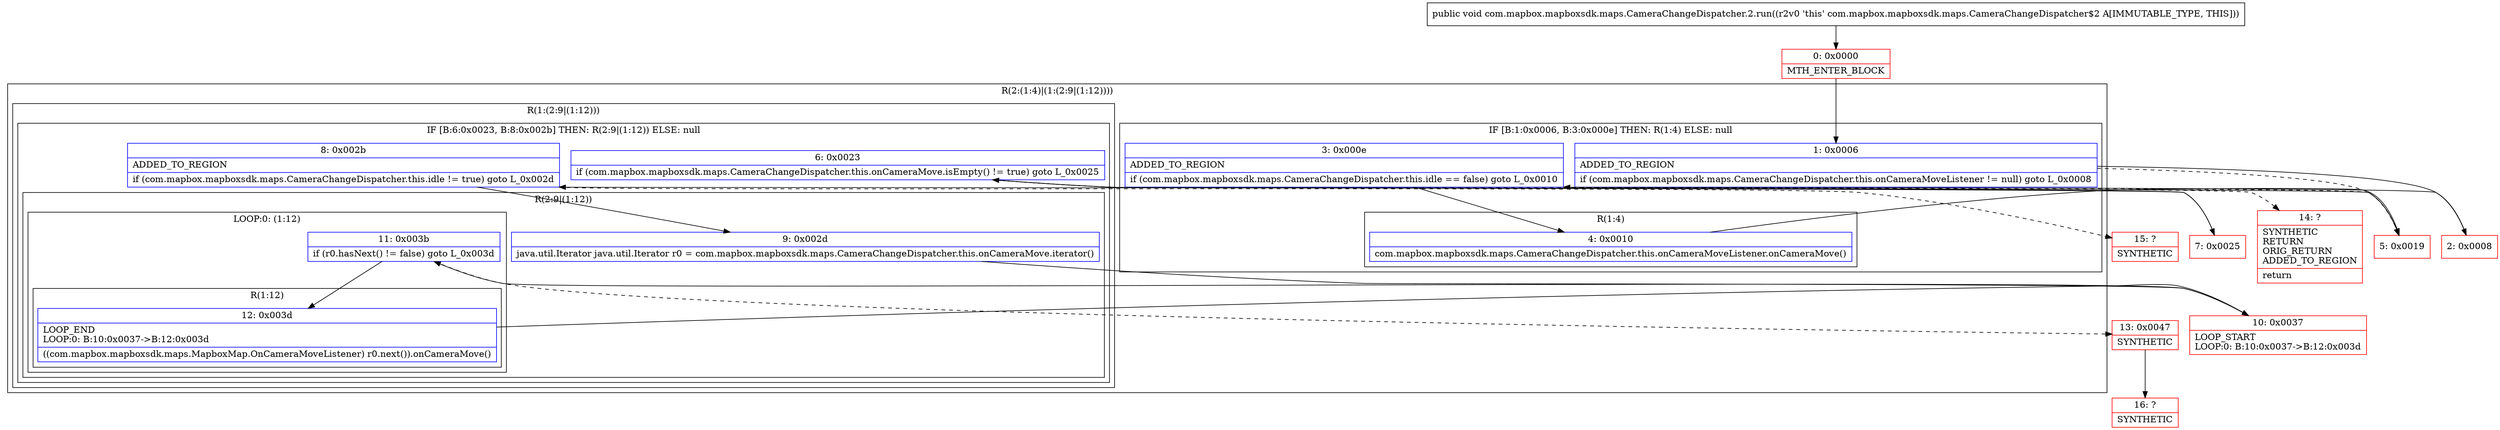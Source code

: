digraph "CFG forcom.mapbox.mapboxsdk.maps.CameraChangeDispatcher.2.run()V" {
subgraph cluster_Region_1300736554 {
label = "R(2:(1:4)|(1:(2:9|(1:12))))";
node [shape=record,color=blue];
subgraph cluster_IfRegion_822002977 {
label = "IF [B:1:0x0006, B:3:0x000e] THEN: R(1:4) ELSE: null";
node [shape=record,color=blue];
Node_1 [shape=record,label="{1\:\ 0x0006|ADDED_TO_REGION\l|if (com.mapbox.mapboxsdk.maps.CameraChangeDispatcher.this.onCameraMoveListener != null) goto L_0x0008\l}"];
Node_3 [shape=record,label="{3\:\ 0x000e|ADDED_TO_REGION\l|if (com.mapbox.mapboxsdk.maps.CameraChangeDispatcher.this.idle == false) goto L_0x0010\l}"];
subgraph cluster_Region_74952917 {
label = "R(1:4)";
node [shape=record,color=blue];
Node_4 [shape=record,label="{4\:\ 0x0010|com.mapbox.mapboxsdk.maps.CameraChangeDispatcher.this.onCameraMoveListener.onCameraMove()\l}"];
}
}
subgraph cluster_Region_1773996134 {
label = "R(1:(2:9|(1:12)))";
node [shape=record,color=blue];
subgraph cluster_IfRegion_421214593 {
label = "IF [B:6:0x0023, B:8:0x002b] THEN: R(2:9|(1:12)) ELSE: null";
node [shape=record,color=blue];
Node_6 [shape=record,label="{6\:\ 0x0023|if (com.mapbox.mapboxsdk.maps.CameraChangeDispatcher.this.onCameraMove.isEmpty() != true) goto L_0x0025\l}"];
Node_8 [shape=record,label="{8\:\ 0x002b|ADDED_TO_REGION\l|if (com.mapbox.mapboxsdk.maps.CameraChangeDispatcher.this.idle != true) goto L_0x002d\l}"];
subgraph cluster_Region_960554026 {
label = "R(2:9|(1:12))";
node [shape=record,color=blue];
Node_9 [shape=record,label="{9\:\ 0x002d|java.util.Iterator java.util.Iterator r0 = com.mapbox.mapboxsdk.maps.CameraChangeDispatcher.this.onCameraMove.iterator()\l}"];
subgraph cluster_LoopRegion_1845214638 {
label = "LOOP:0: (1:12)";
node [shape=record,color=blue];
Node_11 [shape=record,label="{11\:\ 0x003b|if (r0.hasNext() != false) goto L_0x003d\l}"];
subgraph cluster_Region_582590883 {
label = "R(1:12)";
node [shape=record,color=blue];
Node_12 [shape=record,label="{12\:\ 0x003d|LOOP_END\lLOOP:0: B:10:0x0037\-\>B:12:0x003d\l|((com.mapbox.mapboxsdk.maps.MapboxMap.OnCameraMoveListener) r0.next()).onCameraMove()\l}"];
}
}
}
}
}
}
Node_0 [shape=record,color=red,label="{0\:\ 0x0000|MTH_ENTER_BLOCK\l}"];
Node_2 [shape=record,color=red,label="{2\:\ 0x0008}"];
Node_5 [shape=record,color=red,label="{5\:\ 0x0019}"];
Node_7 [shape=record,color=red,label="{7\:\ 0x0025}"];
Node_10 [shape=record,color=red,label="{10\:\ 0x0037|LOOP_START\lLOOP:0: B:10:0x0037\-\>B:12:0x003d\l}"];
Node_13 [shape=record,color=red,label="{13\:\ 0x0047|SYNTHETIC\l}"];
Node_14 [shape=record,color=red,label="{14\:\ ?|SYNTHETIC\lRETURN\lORIG_RETURN\lADDED_TO_REGION\l|return\l}"];
Node_15 [shape=record,color=red,label="{15\:\ ?|SYNTHETIC\l}"];
Node_16 [shape=record,color=red,label="{16\:\ ?|SYNTHETIC\l}"];
MethodNode[shape=record,label="{public void com.mapbox.mapboxsdk.maps.CameraChangeDispatcher.2.run((r2v0 'this' com.mapbox.mapboxsdk.maps.CameraChangeDispatcher$2 A[IMMUTABLE_TYPE, THIS])) }"];
MethodNode -> Node_0;
Node_1 -> Node_2;
Node_1 -> Node_5[style=dashed];
Node_3 -> Node_4;
Node_3 -> Node_5[style=dashed];
Node_4 -> Node_5;
Node_6 -> Node_7;
Node_6 -> Node_14[style=dashed];
Node_8 -> Node_9;
Node_8 -> Node_15[style=dashed];
Node_9 -> Node_10;
Node_11 -> Node_12;
Node_11 -> Node_13[style=dashed];
Node_12 -> Node_10;
Node_0 -> Node_1;
Node_2 -> Node_3;
Node_5 -> Node_6;
Node_7 -> Node_8;
Node_10 -> Node_11;
Node_13 -> Node_16;
}

